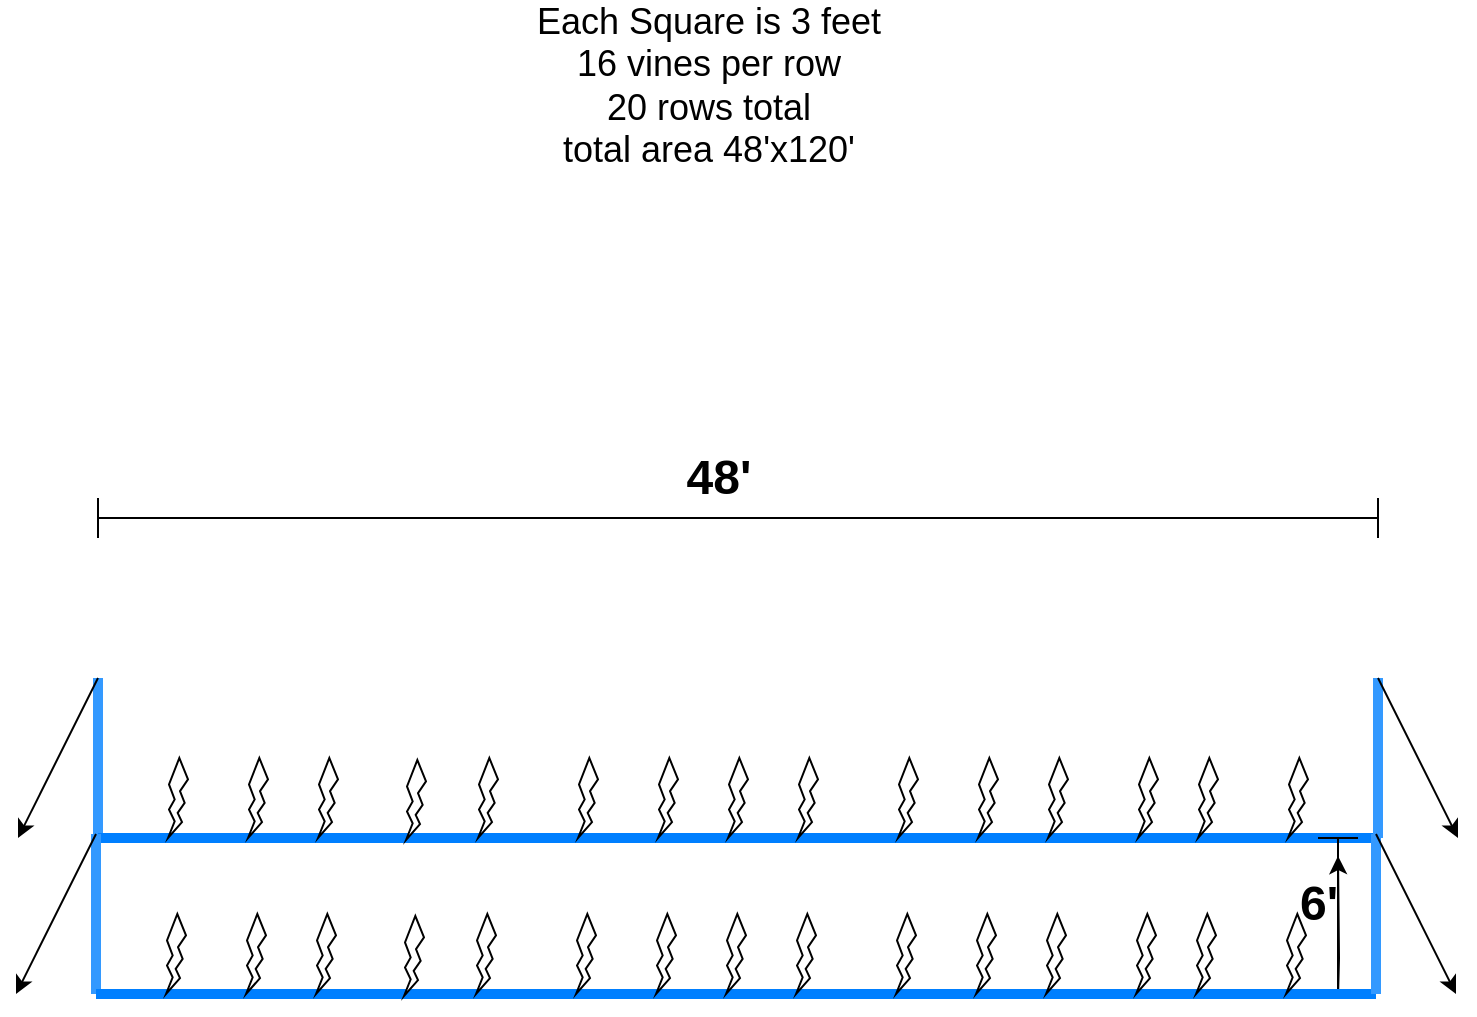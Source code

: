 <mxfile version="24.3.1" type="github">
  <diagram name="Page-1" id="4h4YWnUBP4NQwhYzD0En">
    <mxGraphModel dx="2070" dy="2211" grid="1" gridSize="10" guides="1" tooltips="1" connect="1" arrows="1" fold="1" page="1" pageScale="1" pageWidth="850" pageHeight="1100" math="0" shadow="0">
      <root>
        <mxCell id="0" />
        <mxCell id="1" parent="0" />
        <mxCell id="g2qSnwkEiyNhfkVw8sni-3" value="" style="endArrow=none;html=1;rounded=0;strokeColor=#3399FF;strokeWidth=5;endSize=10;startSize=10;" parent="1" edge="1">
          <mxGeometry width="50" height="50" relative="1" as="geometry">
            <mxPoint x="120" y="400" as="sourcePoint" />
            <mxPoint x="120" y="320" as="targetPoint" />
          </mxGeometry>
        </mxCell>
        <mxCell id="g2qSnwkEiyNhfkVw8sni-4" value="" style="endArrow=none;html=1;rounded=0;strokeWidth=5;strokeColor=#007FFF;" parent="1" edge="1">
          <mxGeometry width="50" height="50" relative="1" as="geometry">
            <mxPoint x="120" y="400" as="sourcePoint" />
            <mxPoint x="760" y="400" as="targetPoint" />
          </mxGeometry>
        </mxCell>
        <mxCell id="g2qSnwkEiyNhfkVw8sni-11" value="" style="endArrow=none;html=1;rounded=0;strokeColor=#3399FF;strokeWidth=5;endSize=10;startSize=10;" parent="1" edge="1">
          <mxGeometry width="50" height="50" relative="1" as="geometry">
            <mxPoint x="760" y="400" as="sourcePoint" />
            <mxPoint x="760" y="320" as="targetPoint" />
          </mxGeometry>
        </mxCell>
        <mxCell id="g2qSnwkEiyNhfkVw8sni-28" value="" style="shape=crossbar;whiteSpace=wrap;html=1;rounded=1;" parent="1" vertex="1">
          <mxGeometry x="120" y="230" width="640" height="20" as="geometry" />
        </mxCell>
        <mxCell id="g2qSnwkEiyNhfkVw8sni-30" value="" style="verticalLabelPosition=bottom;verticalAlign=top;html=1;shape=mxgraph.basic.flash" parent="1" vertex="1">
          <mxGeometry x="230" y="360" width="10" height="40" as="geometry" />
        </mxCell>
        <mxCell id="g2qSnwkEiyNhfkVw8sni-31" value="" style="verticalLabelPosition=bottom;verticalAlign=top;html=1;shape=mxgraph.basic.flash" parent="1" vertex="1">
          <mxGeometry x="310" y="360" width="10" height="40" as="geometry" />
        </mxCell>
        <mxCell id="g2qSnwkEiyNhfkVw8sni-32" value="" style="verticalLabelPosition=bottom;verticalAlign=top;html=1;shape=mxgraph.basic.flash" parent="1" vertex="1">
          <mxGeometry x="400" y="360" width="10" height="40" as="geometry" />
        </mxCell>
        <mxCell id="g2qSnwkEiyNhfkVw8sni-33" value="" style="verticalLabelPosition=bottom;verticalAlign=top;html=1;shape=mxgraph.basic.flash" parent="1" vertex="1">
          <mxGeometry x="470" y="360" width="10" height="40" as="geometry" />
        </mxCell>
        <mxCell id="g2qSnwkEiyNhfkVw8sni-34" value="" style="verticalLabelPosition=bottom;verticalAlign=top;html=1;shape=mxgraph.basic.flash" parent="1" vertex="1">
          <mxGeometry x="560" y="360" width="10" height="40" as="geometry" />
        </mxCell>
        <mxCell id="g2qSnwkEiyNhfkVw8sni-35" value="" style="verticalLabelPosition=bottom;verticalAlign=top;html=1;shape=mxgraph.basic.flash" parent="1" vertex="1">
          <mxGeometry x="640" y="360" width="10" height="40" as="geometry" />
        </mxCell>
        <mxCell id="g2qSnwkEiyNhfkVw8sni-38" value="" style="verticalLabelPosition=bottom;verticalAlign=top;html=1;shape=mxgraph.basic.flash" parent="1" vertex="1">
          <mxGeometry x="155" y="360" width="10" height="40" as="geometry" />
        </mxCell>
        <mxCell id="g2qSnwkEiyNhfkVw8sni-40" value="" style="verticalLabelPosition=bottom;verticalAlign=top;html=1;shape=mxgraph.basic.flash" parent="1" vertex="1">
          <mxGeometry x="715" y="360" width="10" height="40" as="geometry" />
        </mxCell>
        <mxCell id="g2qSnwkEiyNhfkVw8sni-47" value="" style="endArrow=classic;html=1;rounded=0;" parent="1" edge="1">
          <mxGeometry width="50" height="50" relative="1" as="geometry">
            <mxPoint x="760" y="320" as="sourcePoint" />
            <mxPoint x="800" y="400" as="targetPoint" />
          </mxGeometry>
        </mxCell>
        <mxCell id="g2qSnwkEiyNhfkVw8sni-48" value="" style="endArrow=classic;html=1;rounded=0;" parent="1" edge="1">
          <mxGeometry width="50" height="50" relative="1" as="geometry">
            <mxPoint x="120" y="320" as="sourcePoint" />
            <mxPoint x="80" y="400" as="targetPoint" />
          </mxGeometry>
        </mxCell>
        <mxCell id="g2qSnwkEiyNhfkVw8sni-49" value="48&#39;" style="text;strokeColor=none;fillColor=none;html=1;fontSize=24;fontStyle=1;verticalAlign=middle;align=center;" parent="1" vertex="1">
          <mxGeometry x="380" y="200" width="100" height="40" as="geometry" />
        </mxCell>
        <mxCell id="g2qSnwkEiyNhfkVw8sni-72" value="" style="shape=crossbar;whiteSpace=wrap;html=1;rounded=1;rotation=90;" parent="1" vertex="1">
          <mxGeometry x="700" y="430" width="80" height="20" as="geometry" />
        </mxCell>
        <mxCell id="g2qSnwkEiyNhfkVw8sni-73" value="6&#39;" style="text;strokeColor=none;fillColor=none;html=1;fontSize=24;fontStyle=1;verticalAlign=middle;align=center;" parent="1" vertex="1">
          <mxGeometry x="680" y="413" width="100" height="40" as="geometry" />
        </mxCell>
        <mxCell id="T3IbQ0xO3eU9MWDVorcG-2" value="&lt;font style=&quot;font-size: 18px;&quot;&gt;Each Square is 3 feet&lt;/font&gt;&lt;div&gt;&lt;font style=&quot;font-size: 18px;&quot;&gt;16 vines per row&lt;/font&gt;&lt;/div&gt;&lt;div&gt;&lt;font style=&quot;font-size: 18px;&quot;&gt;20 rows total&lt;/font&gt;&lt;/div&gt;&lt;div&gt;&lt;font style=&quot;font-size: 18px;&quot;&gt;total area 48&#39;x120&#39;&lt;/font&gt;&lt;/div&gt;&lt;div&gt;&lt;font style=&quot;font-size: 18px;&quot;&gt;&lt;br&gt;&lt;/font&gt;&lt;/div&gt;" style="text;html=1;align=center;verticalAlign=middle;whiteSpace=wrap;rounded=0;" vertex="1" parent="1">
          <mxGeometry x="313" y="20" width="225" height="30" as="geometry" />
        </mxCell>
        <mxCell id="T3IbQ0xO3eU9MWDVorcG-3" value="" style="verticalLabelPosition=bottom;verticalAlign=top;html=1;shape=mxgraph.basic.flash" vertex="1" parent="1">
          <mxGeometry x="195" y="360" width="10" height="40" as="geometry" />
        </mxCell>
        <mxCell id="T3IbQ0xO3eU9MWDVorcG-4" value="" style="verticalLabelPosition=bottom;verticalAlign=top;html=1;shape=mxgraph.basic.flash" vertex="1" parent="1">
          <mxGeometry x="274" y="361" width="10" height="40" as="geometry" />
        </mxCell>
        <mxCell id="T3IbQ0xO3eU9MWDVorcG-5" value="" style="verticalLabelPosition=bottom;verticalAlign=top;html=1;shape=mxgraph.basic.flash" vertex="1" parent="1">
          <mxGeometry x="360" y="360" width="10" height="40" as="geometry" />
        </mxCell>
        <mxCell id="T3IbQ0xO3eU9MWDVorcG-6" value="" style="verticalLabelPosition=bottom;verticalAlign=top;html=1;shape=mxgraph.basic.flash" vertex="1" parent="1">
          <mxGeometry x="435" y="360" width="10" height="40" as="geometry" />
        </mxCell>
        <mxCell id="T3IbQ0xO3eU9MWDVorcG-7" value="" style="verticalLabelPosition=bottom;verticalAlign=top;html=1;shape=mxgraph.basic.flash" vertex="1" parent="1">
          <mxGeometry x="520" y="360" width="10" height="40" as="geometry" />
        </mxCell>
        <mxCell id="T3IbQ0xO3eU9MWDVorcG-8" value="" style="verticalLabelPosition=bottom;verticalAlign=top;html=1;shape=mxgraph.basic.flash" vertex="1" parent="1">
          <mxGeometry x="595" y="360" width="10" height="40" as="geometry" />
        </mxCell>
        <mxCell id="T3IbQ0xO3eU9MWDVorcG-9" value="" style="verticalLabelPosition=bottom;verticalAlign=top;html=1;shape=mxgraph.basic.flash" vertex="1" parent="1">
          <mxGeometry x="670" y="360" width="10" height="40" as="geometry" />
        </mxCell>
        <mxCell id="T3IbQ0xO3eU9MWDVorcG-10" style="edgeStyle=orthogonalEdgeStyle;rounded=0;orthogonalLoop=1;jettySize=auto;html=1;entryX=0.113;entryY=0.5;entryDx=0;entryDy=0;entryPerimeter=0;" edge="1" parent="1" target="g2qSnwkEiyNhfkVw8sni-72">
          <mxGeometry relative="1" as="geometry">
            <mxPoint x="740" y="480" as="sourcePoint" />
          </mxGeometry>
        </mxCell>
        <mxCell id="T3IbQ0xO3eU9MWDVorcG-31" value="" style="endArrow=none;html=1;rounded=0;strokeColor=#3399FF;strokeWidth=5;endSize=10;startSize=10;" edge="1" parent="1">
          <mxGeometry width="50" height="50" relative="1" as="geometry">
            <mxPoint x="119" y="478" as="sourcePoint" />
            <mxPoint x="119" y="398" as="targetPoint" />
          </mxGeometry>
        </mxCell>
        <mxCell id="T3IbQ0xO3eU9MWDVorcG-32" value="" style="endArrow=none;html=1;rounded=0;strokeWidth=5;strokeColor=#007FFF;" edge="1" parent="1">
          <mxGeometry width="50" height="50" relative="1" as="geometry">
            <mxPoint x="119" y="478" as="sourcePoint" />
            <mxPoint x="759" y="478" as="targetPoint" />
          </mxGeometry>
        </mxCell>
        <mxCell id="T3IbQ0xO3eU9MWDVorcG-33" value="" style="endArrow=none;html=1;rounded=0;strokeColor=#3399FF;strokeWidth=5;endSize=10;startSize=10;" edge="1" parent="1">
          <mxGeometry width="50" height="50" relative="1" as="geometry">
            <mxPoint x="759" y="478" as="sourcePoint" />
            <mxPoint x="759" y="398" as="targetPoint" />
          </mxGeometry>
        </mxCell>
        <mxCell id="T3IbQ0xO3eU9MWDVorcG-34" value="" style="verticalLabelPosition=bottom;verticalAlign=top;html=1;shape=mxgraph.basic.flash" vertex="1" parent="1">
          <mxGeometry x="229" y="438" width="10" height="40" as="geometry" />
        </mxCell>
        <mxCell id="T3IbQ0xO3eU9MWDVorcG-35" value="" style="verticalLabelPosition=bottom;verticalAlign=top;html=1;shape=mxgraph.basic.flash" vertex="1" parent="1">
          <mxGeometry x="309" y="438" width="10" height="40" as="geometry" />
        </mxCell>
        <mxCell id="T3IbQ0xO3eU9MWDVorcG-36" value="" style="verticalLabelPosition=bottom;verticalAlign=top;html=1;shape=mxgraph.basic.flash" vertex="1" parent="1">
          <mxGeometry x="399" y="438" width="10" height="40" as="geometry" />
        </mxCell>
        <mxCell id="T3IbQ0xO3eU9MWDVorcG-37" value="" style="verticalLabelPosition=bottom;verticalAlign=top;html=1;shape=mxgraph.basic.flash" vertex="1" parent="1">
          <mxGeometry x="469" y="438" width="10" height="40" as="geometry" />
        </mxCell>
        <mxCell id="T3IbQ0xO3eU9MWDVorcG-38" value="" style="verticalLabelPosition=bottom;verticalAlign=top;html=1;shape=mxgraph.basic.flash" vertex="1" parent="1">
          <mxGeometry x="559" y="438" width="10" height="40" as="geometry" />
        </mxCell>
        <mxCell id="T3IbQ0xO3eU9MWDVorcG-39" value="" style="verticalLabelPosition=bottom;verticalAlign=top;html=1;shape=mxgraph.basic.flash" vertex="1" parent="1">
          <mxGeometry x="639" y="438" width="10" height="40" as="geometry" />
        </mxCell>
        <mxCell id="T3IbQ0xO3eU9MWDVorcG-40" value="" style="verticalLabelPosition=bottom;verticalAlign=top;html=1;shape=mxgraph.basic.flash" vertex="1" parent="1">
          <mxGeometry x="154" y="438" width="10" height="40" as="geometry" />
        </mxCell>
        <mxCell id="T3IbQ0xO3eU9MWDVorcG-41" value="" style="verticalLabelPosition=bottom;verticalAlign=top;html=1;shape=mxgraph.basic.flash" vertex="1" parent="1">
          <mxGeometry x="714" y="438" width="10" height="40" as="geometry" />
        </mxCell>
        <mxCell id="T3IbQ0xO3eU9MWDVorcG-42" value="" style="endArrow=classic;html=1;rounded=0;" edge="1" parent="1">
          <mxGeometry width="50" height="50" relative="1" as="geometry">
            <mxPoint x="759" y="398" as="sourcePoint" />
            <mxPoint x="799" y="478" as="targetPoint" />
          </mxGeometry>
        </mxCell>
        <mxCell id="T3IbQ0xO3eU9MWDVorcG-43" value="" style="endArrow=classic;html=1;rounded=0;" edge="1" parent="1">
          <mxGeometry width="50" height="50" relative="1" as="geometry">
            <mxPoint x="119" y="398" as="sourcePoint" />
            <mxPoint x="79" y="478" as="targetPoint" />
          </mxGeometry>
        </mxCell>
        <mxCell id="T3IbQ0xO3eU9MWDVorcG-44" value="" style="verticalLabelPosition=bottom;verticalAlign=top;html=1;shape=mxgraph.basic.flash" vertex="1" parent="1">
          <mxGeometry x="194" y="438" width="10" height="40" as="geometry" />
        </mxCell>
        <mxCell id="T3IbQ0xO3eU9MWDVorcG-45" value="" style="verticalLabelPosition=bottom;verticalAlign=top;html=1;shape=mxgraph.basic.flash" vertex="1" parent="1">
          <mxGeometry x="273" y="439" width="10" height="40" as="geometry" />
        </mxCell>
        <mxCell id="T3IbQ0xO3eU9MWDVorcG-46" value="" style="verticalLabelPosition=bottom;verticalAlign=top;html=1;shape=mxgraph.basic.flash" vertex="1" parent="1">
          <mxGeometry x="359" y="438" width="10" height="40" as="geometry" />
        </mxCell>
        <mxCell id="T3IbQ0xO3eU9MWDVorcG-47" value="" style="verticalLabelPosition=bottom;verticalAlign=top;html=1;shape=mxgraph.basic.flash" vertex="1" parent="1">
          <mxGeometry x="434" y="438" width="10" height="40" as="geometry" />
        </mxCell>
        <mxCell id="T3IbQ0xO3eU9MWDVorcG-48" value="" style="verticalLabelPosition=bottom;verticalAlign=top;html=1;shape=mxgraph.basic.flash" vertex="1" parent="1">
          <mxGeometry x="519" y="438" width="10" height="40" as="geometry" />
        </mxCell>
        <mxCell id="T3IbQ0xO3eU9MWDVorcG-49" value="" style="verticalLabelPosition=bottom;verticalAlign=top;html=1;shape=mxgraph.basic.flash" vertex="1" parent="1">
          <mxGeometry x="594" y="438" width="10" height="40" as="geometry" />
        </mxCell>
        <mxCell id="T3IbQ0xO3eU9MWDVorcG-50" value="" style="verticalLabelPosition=bottom;verticalAlign=top;html=1;shape=mxgraph.basic.flash" vertex="1" parent="1">
          <mxGeometry x="669" y="438" width="10" height="40" as="geometry" />
        </mxCell>
      </root>
    </mxGraphModel>
  </diagram>
</mxfile>

